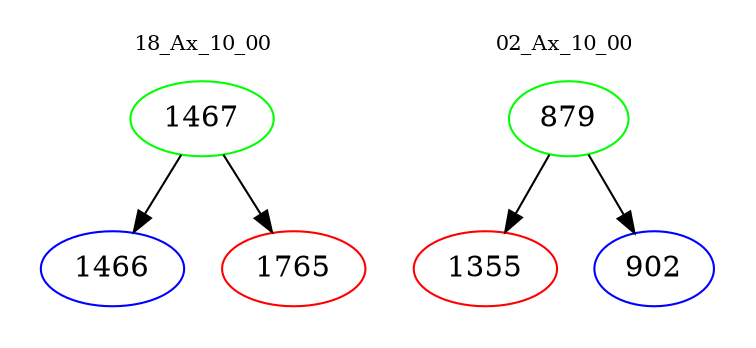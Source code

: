digraph{
subgraph cluster_0 {
color = white
label = "18_Ax_10_00";
fontsize=10;
T0_1467 [label="1467", color="green"]
T0_1467 -> T0_1466 [color="black"]
T0_1466 [label="1466", color="blue"]
T0_1467 -> T0_1765 [color="black"]
T0_1765 [label="1765", color="red"]
}
subgraph cluster_1 {
color = white
label = "02_Ax_10_00";
fontsize=10;
T1_879 [label="879", color="green"]
T1_879 -> T1_1355 [color="black"]
T1_1355 [label="1355", color="red"]
T1_879 -> T1_902 [color="black"]
T1_902 [label="902", color="blue"]
}
}
